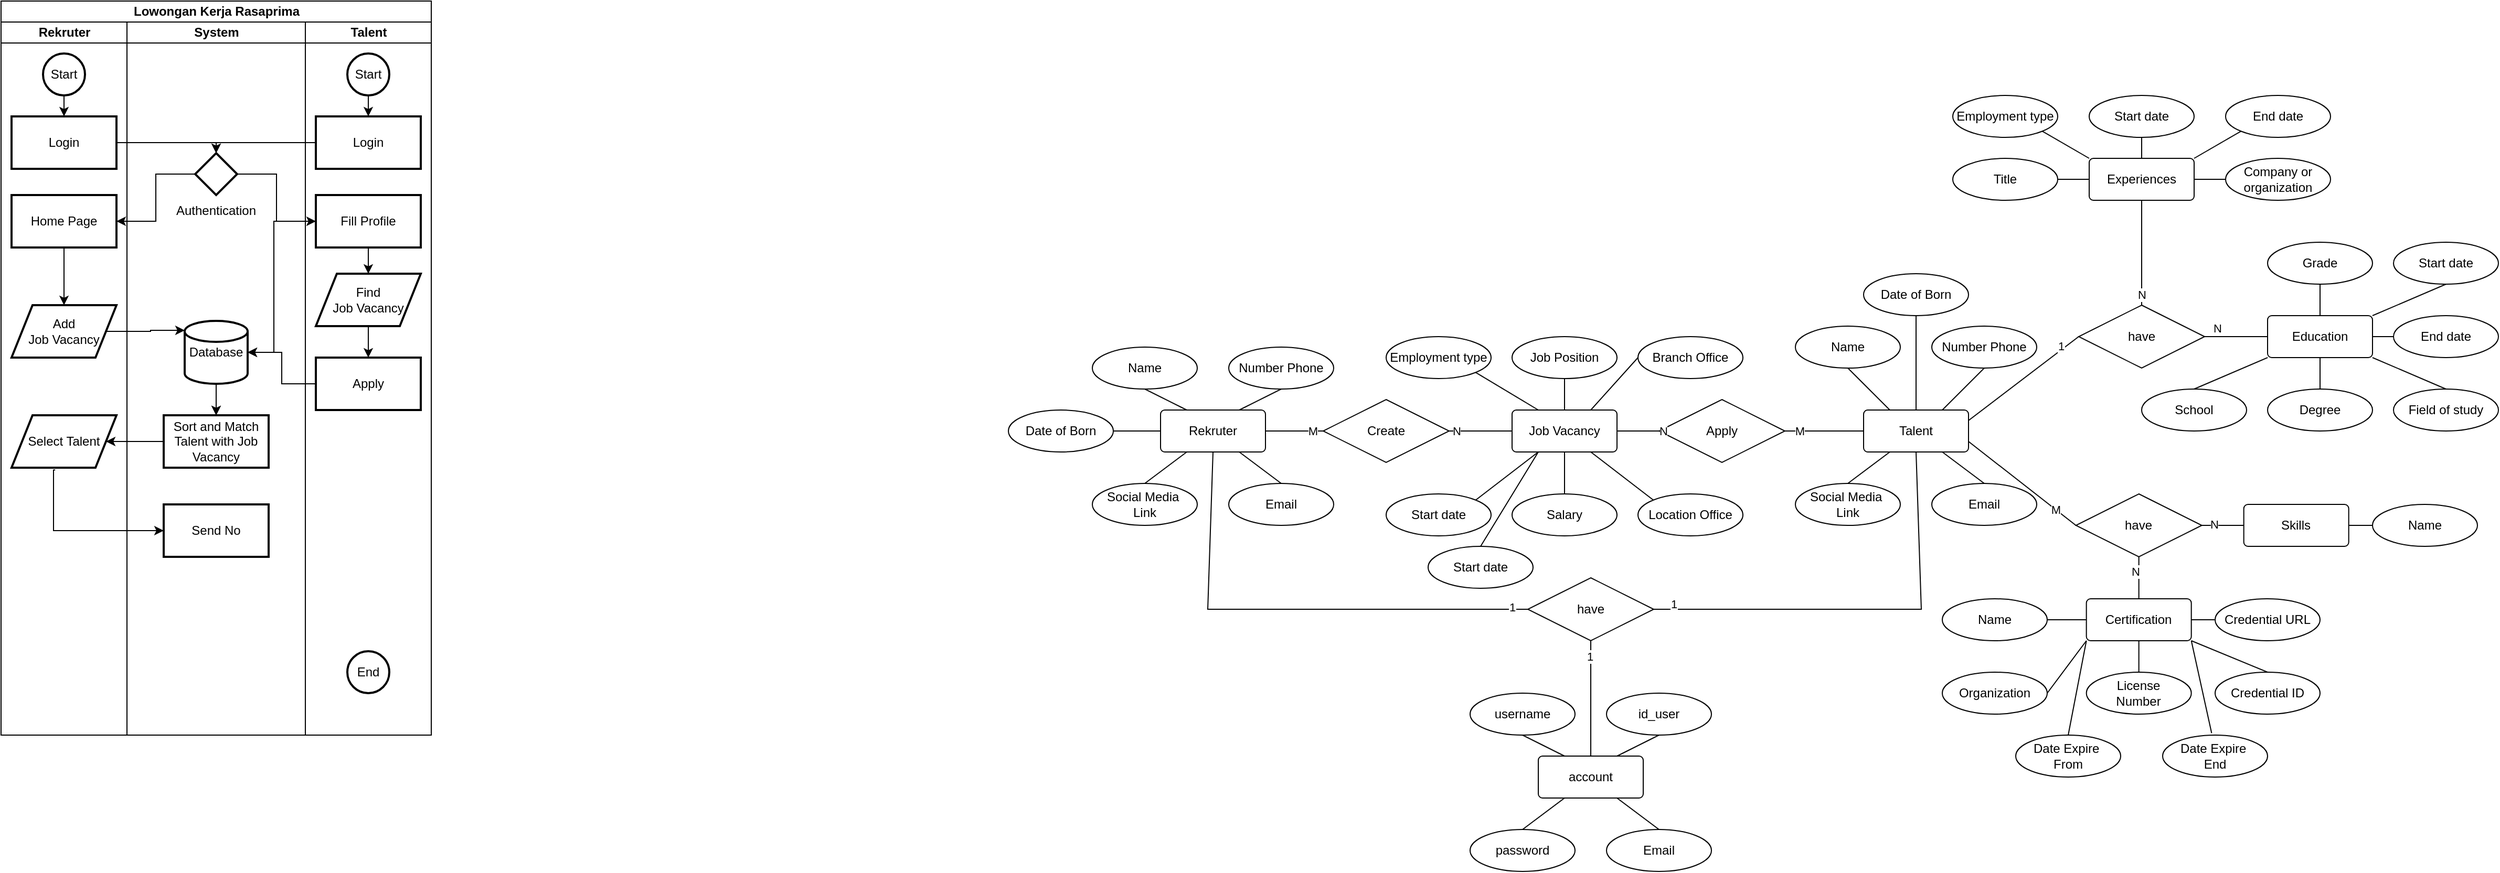 <mxfile version="26.2.13">
  <diagram name="Page-1" id="O7iXT2IoPhU9W17zgHiO">
    <mxGraphModel dx="1566" dy="379" grid="1" gridSize="10" guides="1" tooltips="1" connect="1" arrows="1" fold="1" page="1" pageScale="1" pageWidth="850" pageHeight="1100" math="0" shadow="0">
      <root>
        <mxCell id="0" />
        <mxCell id="1" parent="0" />
        <mxCell id="uvv2mwFOaot9U9cJfKDP-1" value="Lowongan Kerja Rasaprima" style="swimlane;childLayout=stackLayout;resizeParent=1;resizeParentMax=0;startSize=20;html=1;" parent="1" vertex="1">
          <mxGeometry x="-830" y="20" width="410" height="700" as="geometry" />
        </mxCell>
        <mxCell id="uvv2mwFOaot9U9cJfKDP-2" value="Rekruter" style="swimlane;startSize=20;html=1;" parent="uvv2mwFOaot9U9cJfKDP-1" vertex="1">
          <mxGeometry y="20" width="120" height="680" as="geometry" />
        </mxCell>
        <mxCell id="uvv2mwFOaot9U9cJfKDP-7" value="" style="edgeStyle=orthogonalEdgeStyle;rounded=0;orthogonalLoop=1;jettySize=auto;html=1;" parent="uvv2mwFOaot9U9cJfKDP-2" source="uvv2mwFOaot9U9cJfKDP-5" target="uvv2mwFOaot9U9cJfKDP-6" edge="1">
          <mxGeometry relative="1" as="geometry" />
        </mxCell>
        <mxCell id="uvv2mwFOaot9U9cJfKDP-5" value="Start" style="strokeWidth=2;html=1;shape=mxgraph.flowchart.start_2;whiteSpace=wrap;" parent="uvv2mwFOaot9U9cJfKDP-2" vertex="1">
          <mxGeometry x="40" y="30" width="40" height="40" as="geometry" />
        </mxCell>
        <mxCell id="uvv2mwFOaot9U9cJfKDP-6" value="Login" style="whiteSpace=wrap;html=1;strokeWidth=2;" parent="uvv2mwFOaot9U9cJfKDP-2" vertex="1">
          <mxGeometry x="10" y="90" width="100" height="50" as="geometry" />
        </mxCell>
        <mxCell id="uvv2mwFOaot9U9cJfKDP-26" value="" style="edgeStyle=orthogonalEdgeStyle;rounded=0;orthogonalLoop=1;jettySize=auto;html=1;" parent="uvv2mwFOaot9U9cJfKDP-2" source="uvv2mwFOaot9U9cJfKDP-19" target="uvv2mwFOaot9U9cJfKDP-25" edge="1">
          <mxGeometry relative="1" as="geometry" />
        </mxCell>
        <mxCell id="uvv2mwFOaot9U9cJfKDP-19" value="Home Page" style="whiteSpace=wrap;html=1;strokeWidth=2;aspect=fixed;" parent="uvv2mwFOaot9U9cJfKDP-2" vertex="1">
          <mxGeometry x="10" y="165" width="100" height="50" as="geometry" />
        </mxCell>
        <mxCell id="uvv2mwFOaot9U9cJfKDP-25" value="Add&lt;div&gt;Job Vacancy&lt;/div&gt;" style="shape=parallelogram;perimeter=parallelogramPerimeter;whiteSpace=wrap;html=1;fixedSize=1;strokeWidth=2;aspect=fixed;" parent="uvv2mwFOaot9U9cJfKDP-2" vertex="1">
          <mxGeometry x="10" y="270" width="100" height="50" as="geometry" />
        </mxCell>
        <mxCell id="uvv2mwFOaot9U9cJfKDP-41" value="Select Talent" style="shape=parallelogram;perimeter=parallelogramPerimeter;whiteSpace=wrap;html=1;fixedSize=1;strokeWidth=2;aspect=fixed;" parent="uvv2mwFOaot9U9cJfKDP-2" vertex="1">
          <mxGeometry x="10" y="375" width="100" height="50" as="geometry" />
        </mxCell>
        <mxCell id="uvv2mwFOaot9U9cJfKDP-3" value="System" style="swimlane;startSize=20;html=1;" parent="uvv2mwFOaot9U9cJfKDP-1" vertex="1">
          <mxGeometry x="120" y="20" width="170" height="680" as="geometry" />
        </mxCell>
        <mxCell id="uvv2mwFOaot9U9cJfKDP-17" value="" style="rhombus;whiteSpace=wrap;html=1;strokeWidth=2;aspect=fixed;" parent="uvv2mwFOaot9U9cJfKDP-3" vertex="1">
          <mxGeometry x="65" y="125" width="40" height="40" as="geometry" />
        </mxCell>
        <mxCell id="uvv2mwFOaot9U9cJfKDP-37" value="" style="edgeStyle=orthogonalEdgeStyle;rounded=0;orthogonalLoop=1;jettySize=auto;html=1;" parent="uvv2mwFOaot9U9cJfKDP-3" source="uvv2mwFOaot9U9cJfKDP-24" target="uvv2mwFOaot9U9cJfKDP-36" edge="1">
          <mxGeometry relative="1" as="geometry" />
        </mxCell>
        <mxCell id="KHjo7RdjQieYV3Zf0i1Y-23" value="" style="edgeStyle=orthogonalEdgeStyle;rounded=0;orthogonalLoop=1;jettySize=auto;html=1;" edge="1" parent="uvv2mwFOaot9U9cJfKDP-3" source="uvv2mwFOaot9U9cJfKDP-24" target="uvv2mwFOaot9U9cJfKDP-36">
          <mxGeometry relative="1" as="geometry" />
        </mxCell>
        <mxCell id="uvv2mwFOaot9U9cJfKDP-24" value="Database" style="strokeWidth=2;html=1;shape=mxgraph.flowchart.database;whiteSpace=wrap;" parent="uvv2mwFOaot9U9cJfKDP-3" vertex="1">
          <mxGeometry x="55" y="285" width="60" height="60" as="geometry" />
        </mxCell>
        <mxCell id="uvv2mwFOaot9U9cJfKDP-13" value="" style="edgeStyle=orthogonalEdgeStyle;rounded=0;orthogonalLoop=1;jettySize=auto;html=1;entryX=0.5;entryY=0;entryDx=0;entryDy=0;" parent="uvv2mwFOaot9U9cJfKDP-3" source="uvv2mwFOaot9U9cJfKDP-11" target="uvv2mwFOaot9U9cJfKDP-17" edge="1">
          <mxGeometry relative="1" as="geometry">
            <mxPoint x="135" y="115.0" as="targetPoint" />
            <Array as="points">
              <mxPoint x="85" y="115" />
            </Array>
          </mxGeometry>
        </mxCell>
        <mxCell id="uvv2mwFOaot9U9cJfKDP-36" value="Sort and Match Talent with Job Vacancy" style="whiteSpace=wrap;html=1;strokeWidth=2;aspect=fixed;" parent="uvv2mwFOaot9U9cJfKDP-3" vertex="1">
          <mxGeometry x="35" y="375" width="100" height="50" as="geometry" />
        </mxCell>
        <mxCell id="uvv2mwFOaot9U9cJfKDP-40" value="Authentication" style="text;html=1;align=center;verticalAlign=middle;whiteSpace=wrap;rounded=0;" parent="uvv2mwFOaot9U9cJfKDP-3" vertex="1">
          <mxGeometry x="55" y="165" width="60" height="30" as="geometry" />
        </mxCell>
        <mxCell id="KHjo7RdjQieYV3Zf0i1Y-24" value="Send No" style="whiteSpace=wrap;html=1;strokeWidth=2;aspect=fixed;" vertex="1" parent="uvv2mwFOaot9U9cJfKDP-3">
          <mxGeometry x="35" y="460" width="100" height="50" as="geometry" />
        </mxCell>
        <mxCell id="uvv2mwFOaot9U9cJfKDP-4" value="Talent" style="swimlane;startSize=20;html=1;" parent="uvv2mwFOaot9U9cJfKDP-1" vertex="1">
          <mxGeometry x="290" y="20" width="120" height="680" as="geometry" />
        </mxCell>
        <mxCell id="uvv2mwFOaot9U9cJfKDP-12" value="" style="edgeStyle=orthogonalEdgeStyle;rounded=0;orthogonalLoop=1;jettySize=auto;html=1;" parent="uvv2mwFOaot9U9cJfKDP-4" source="uvv2mwFOaot9U9cJfKDP-10" target="uvv2mwFOaot9U9cJfKDP-11" edge="1">
          <mxGeometry relative="1" as="geometry" />
        </mxCell>
        <mxCell id="uvv2mwFOaot9U9cJfKDP-10" value="Start" style="strokeWidth=2;html=1;shape=mxgraph.flowchart.start_2;whiteSpace=wrap;" parent="uvv2mwFOaot9U9cJfKDP-4" vertex="1">
          <mxGeometry x="40" y="30" width="40" height="40" as="geometry" />
        </mxCell>
        <mxCell id="uvv2mwFOaot9U9cJfKDP-11" value="Login" style="whiteSpace=wrap;html=1;strokeWidth=2;" parent="uvv2mwFOaot9U9cJfKDP-4" vertex="1">
          <mxGeometry x="10" y="90" width="100" height="50" as="geometry" />
        </mxCell>
        <mxCell id="uvv2mwFOaot9U9cJfKDP-30" value="" style="edgeStyle=orthogonalEdgeStyle;rounded=0;orthogonalLoop=1;jettySize=auto;html=1;" parent="uvv2mwFOaot9U9cJfKDP-4" source="uvv2mwFOaot9U9cJfKDP-21" target="uvv2mwFOaot9U9cJfKDP-29" edge="1">
          <mxGeometry relative="1" as="geometry" />
        </mxCell>
        <mxCell id="uvv2mwFOaot9U9cJfKDP-21" value="Fill Profile" style="whiteSpace=wrap;html=1;strokeWidth=2;aspect=fixed;" parent="uvv2mwFOaot9U9cJfKDP-4" vertex="1">
          <mxGeometry x="10" y="165" width="100" height="50" as="geometry" />
        </mxCell>
        <mxCell id="uvv2mwFOaot9U9cJfKDP-34" value="" style="edgeStyle=orthogonalEdgeStyle;rounded=0;orthogonalLoop=1;jettySize=auto;html=1;" parent="uvv2mwFOaot9U9cJfKDP-4" source="uvv2mwFOaot9U9cJfKDP-29" target="uvv2mwFOaot9U9cJfKDP-33" edge="1">
          <mxGeometry relative="1" as="geometry" />
        </mxCell>
        <mxCell id="uvv2mwFOaot9U9cJfKDP-29" value="Find&lt;div&gt;Job Vacancy&lt;/div&gt;" style="shape=parallelogram;perimeter=parallelogramPerimeter;whiteSpace=wrap;html=1;fixedSize=1;strokeWidth=2;aspect=fixed;" parent="uvv2mwFOaot9U9cJfKDP-4" vertex="1">
          <mxGeometry x="10" y="240" width="100" height="50" as="geometry" />
        </mxCell>
        <mxCell id="uvv2mwFOaot9U9cJfKDP-33" value="Apply" style="whiteSpace=wrap;html=1;strokeWidth=2;aspect=fixed;" parent="uvv2mwFOaot9U9cJfKDP-4" vertex="1">
          <mxGeometry x="10" y="320" width="100" height="50" as="geometry" />
        </mxCell>
        <mxCell id="uvv2mwFOaot9U9cJfKDP-43" value="End" style="ellipse;whiteSpace=wrap;html=1;strokeWidth=2;aspect=fixed;" parent="uvv2mwFOaot9U9cJfKDP-4" vertex="1">
          <mxGeometry x="40" y="600" width="40" height="40" as="geometry" />
        </mxCell>
        <mxCell id="uvv2mwFOaot9U9cJfKDP-9" value="" style="edgeStyle=orthogonalEdgeStyle;rounded=0;orthogonalLoop=1;jettySize=auto;html=1;entryX=0.5;entryY=0;entryDx=0;entryDy=0;" parent="uvv2mwFOaot9U9cJfKDP-1" source="uvv2mwFOaot9U9cJfKDP-6" target="uvv2mwFOaot9U9cJfKDP-17" edge="1">
          <mxGeometry relative="1" as="geometry">
            <mxPoint x="155" y="135.0" as="targetPoint" />
            <Array as="points">
              <mxPoint x="205" y="135" />
            </Array>
          </mxGeometry>
        </mxCell>
        <mxCell id="uvv2mwFOaot9U9cJfKDP-20" value="" style="edgeStyle=orthogonalEdgeStyle;rounded=0;orthogonalLoop=1;jettySize=auto;html=1;" parent="uvv2mwFOaot9U9cJfKDP-1" source="uvv2mwFOaot9U9cJfKDP-17" target="uvv2mwFOaot9U9cJfKDP-19" edge="1">
          <mxGeometry relative="1" as="geometry" />
        </mxCell>
        <mxCell id="uvv2mwFOaot9U9cJfKDP-22" style="edgeStyle=orthogonalEdgeStyle;rounded=0;orthogonalLoop=1;jettySize=auto;html=1;" parent="uvv2mwFOaot9U9cJfKDP-1" source="uvv2mwFOaot9U9cJfKDP-17" target="uvv2mwFOaot9U9cJfKDP-21" edge="1">
          <mxGeometry relative="1" as="geometry" />
        </mxCell>
        <mxCell id="uvv2mwFOaot9U9cJfKDP-27" style="edgeStyle=orthogonalEdgeStyle;rounded=0;orthogonalLoop=1;jettySize=auto;html=1;exitX=1;exitY=0.5;exitDx=0;exitDy=0;entryX=0;entryY=0.15;entryDx=0;entryDy=0;entryPerimeter=0;" parent="uvv2mwFOaot9U9cJfKDP-1" source="uvv2mwFOaot9U9cJfKDP-25" target="uvv2mwFOaot9U9cJfKDP-24" edge="1">
          <mxGeometry relative="1" as="geometry" />
        </mxCell>
        <mxCell id="uvv2mwFOaot9U9cJfKDP-28" style="edgeStyle=orthogonalEdgeStyle;rounded=0;orthogonalLoop=1;jettySize=auto;html=1;entryX=1;entryY=0.5;entryDx=0;entryDy=0;entryPerimeter=0;" parent="uvv2mwFOaot9U9cJfKDP-1" source="uvv2mwFOaot9U9cJfKDP-21" target="uvv2mwFOaot9U9cJfKDP-24" edge="1">
          <mxGeometry relative="1" as="geometry">
            <Array as="points">
              <mxPoint x="260" y="210" />
              <mxPoint x="260" y="335" />
            </Array>
          </mxGeometry>
        </mxCell>
        <mxCell id="uvv2mwFOaot9U9cJfKDP-35" style="edgeStyle=orthogonalEdgeStyle;rounded=0;orthogonalLoop=1;jettySize=auto;html=1;entryX=1;entryY=0.5;entryDx=0;entryDy=0;entryPerimeter=0;" parent="uvv2mwFOaot9U9cJfKDP-1" source="uvv2mwFOaot9U9cJfKDP-33" target="uvv2mwFOaot9U9cJfKDP-24" edge="1">
          <mxGeometry relative="1" as="geometry" />
        </mxCell>
        <mxCell id="uvv2mwFOaot9U9cJfKDP-42" value="" style="edgeStyle=orthogonalEdgeStyle;rounded=0;orthogonalLoop=1;jettySize=auto;html=1;" parent="uvv2mwFOaot9U9cJfKDP-1" source="uvv2mwFOaot9U9cJfKDP-36" target="uvv2mwFOaot9U9cJfKDP-41" edge="1">
          <mxGeometry relative="1" as="geometry" />
        </mxCell>
        <mxCell id="KHjo7RdjQieYV3Zf0i1Y-22" style="edgeStyle=orthogonalEdgeStyle;rounded=0;orthogonalLoop=1;jettySize=auto;html=1;entryX=0;entryY=0.5;entryDx=0;entryDy=0;exitX=0.416;exitY=1.043;exitDx=0;exitDy=0;exitPerimeter=0;" edge="1" parent="uvv2mwFOaot9U9cJfKDP-1" source="uvv2mwFOaot9U9cJfKDP-41" target="KHjo7RdjQieYV3Zf0i1Y-24">
          <mxGeometry relative="1" as="geometry">
            <mxPoint x="130" y="555" as="targetPoint" />
            <mxPoint x="10.0" y="470" as="sourcePoint" />
            <Array as="points">
              <mxPoint x="50" y="447" />
              <mxPoint x="50" y="505" />
            </Array>
          </mxGeometry>
        </mxCell>
        <mxCell id="XnMNRkMWb_xgs376mnl2-2" value="Talent" style="rounded=1;arcSize=10;whiteSpace=wrap;html=1;align=center;" parent="1" vertex="1">
          <mxGeometry x="945" y="410" width="100" height="40" as="geometry" />
        </mxCell>
        <mxCell id="XnMNRkMWb_xgs376mnl2-4" value="Education" style="rounded=1;arcSize=10;whiteSpace=wrap;html=1;align=center;" parent="1" vertex="1">
          <mxGeometry x="1330" y="320" width="100" height="40" as="geometry" />
        </mxCell>
        <mxCell id="XnMNRkMWb_xgs376mnl2-5" value="Name" style="ellipse;whiteSpace=wrap;html=1;align=center;" parent="1" vertex="1">
          <mxGeometry x="880" y="330" width="100" height="40" as="geometry" />
        </mxCell>
        <mxCell id="XnMNRkMWb_xgs376mnl2-6" value="Number Phone" style="ellipse;whiteSpace=wrap;html=1;align=center;" parent="1" vertex="1">
          <mxGeometry x="1010" y="330" width="100" height="40" as="geometry" />
        </mxCell>
        <mxCell id="XnMNRkMWb_xgs376mnl2-7" value="Email" style="ellipse;whiteSpace=wrap;html=1;align=center;" parent="1" vertex="1">
          <mxGeometry x="1010" y="480" width="100" height="40" as="geometry" />
        </mxCell>
        <mxCell id="XnMNRkMWb_xgs376mnl2-8" value="Skills" style="rounded=1;arcSize=10;whiteSpace=wrap;html=1;align=center;" parent="1" vertex="1">
          <mxGeometry x="1307.33" y="500" width="100" height="40" as="geometry" />
        </mxCell>
        <mxCell id="XnMNRkMWb_xgs376mnl2-9" value="Certification" style="rounded=1;arcSize=10;whiteSpace=wrap;html=1;align=center;" parent="1" vertex="1">
          <mxGeometry x="1157.33" y="590" width="100" height="40" as="geometry" />
        </mxCell>
        <mxCell id="XnMNRkMWb_xgs376mnl2-10" value="Experiences" style="rounded=1;arcSize=10;whiteSpace=wrap;html=1;align=center;" parent="1" vertex="1">
          <mxGeometry x="1160" y="170" width="100" height="40" as="geometry" />
        </mxCell>
        <mxCell id="XnMNRkMWb_xgs376mnl2-11" value="have" style="shape=rhombus;perimeter=rhombusPerimeter;whiteSpace=wrap;html=1;align=center;" parent="1" vertex="1">
          <mxGeometry x="1147.33" y="490" width="120" height="60" as="geometry" />
        </mxCell>
        <mxCell id="XnMNRkMWb_xgs376mnl2-17" value="" style="endArrow=none;html=1;rounded=0;exitX=1;exitY=0.5;exitDx=0;exitDy=0;entryX=0;entryY=0.5;entryDx=0;entryDy=0;" parent="1" source="XnMNRkMWb_xgs376mnl2-11" target="XnMNRkMWb_xgs376mnl2-8" edge="1">
          <mxGeometry relative="1" as="geometry">
            <mxPoint x="1277.33" y="520" as="sourcePoint" />
            <mxPoint x="1167.33" y="530" as="targetPoint" />
          </mxGeometry>
        </mxCell>
        <mxCell id="XnMNRkMWb_xgs376mnl2-19" value="N" style="edgeLabel;html=1;align=center;verticalAlign=middle;resizable=0;points=[];" parent="XnMNRkMWb_xgs376mnl2-17" vertex="1" connectable="0">
          <mxGeometry x="-0.444" y="1" relative="1" as="geometry">
            <mxPoint as="offset" />
          </mxGeometry>
        </mxCell>
        <mxCell id="XnMNRkMWb_xgs376mnl2-20" value="" style="endArrow=none;html=1;rounded=0;exitX=1;exitY=0.75;exitDx=0;exitDy=0;entryX=0;entryY=0.5;entryDx=0;entryDy=0;" parent="1" source="XnMNRkMWb_xgs376mnl2-2" target="XnMNRkMWb_xgs376mnl2-11" edge="1">
          <mxGeometry relative="1" as="geometry">
            <mxPoint x="1070" y="510" as="sourcePoint" />
            <mxPoint x="1230" y="510" as="targetPoint" />
          </mxGeometry>
        </mxCell>
        <mxCell id="XnMNRkMWb_xgs376mnl2-24" value="M" style="edgeLabel;html=1;align=center;verticalAlign=middle;resizable=0;points=[];" parent="XnMNRkMWb_xgs376mnl2-20" vertex="1" connectable="0">
          <mxGeometry x="0.627" relative="1" as="geometry">
            <mxPoint as="offset" />
          </mxGeometry>
        </mxCell>
        <mxCell id="XnMNRkMWb_xgs376mnl2-21" value="" style="endArrow=none;html=1;rounded=0;exitX=0.5;exitY=1;exitDx=0;exitDy=0;entryX=0.5;entryY=0;entryDx=0;entryDy=0;" parent="1" source="XnMNRkMWb_xgs376mnl2-11" target="XnMNRkMWb_xgs376mnl2-9" edge="1">
          <mxGeometry relative="1" as="geometry">
            <mxPoint x="1077.33" y="669.55" as="sourcePoint" />
            <mxPoint x="1237.33" y="669.55" as="targetPoint" />
          </mxGeometry>
        </mxCell>
        <mxCell id="XnMNRkMWb_xgs376mnl2-25" value="N" style="edgeLabel;html=1;align=center;verticalAlign=middle;resizable=0;points=[];" parent="XnMNRkMWb_xgs376mnl2-21" vertex="1" connectable="0">
          <mxGeometry x="-0.304" relative="1" as="geometry">
            <mxPoint x="-4" as="offset" />
          </mxGeometry>
        </mxCell>
        <mxCell id="XnMNRkMWb_xgs376mnl2-22" value="" style="endArrow=none;html=1;rounded=0;exitX=1;exitY=0.5;exitDx=0;exitDy=0;entryX=0;entryY=0.5;entryDx=0;entryDy=0;" parent="1" source="XnMNRkMWb_xgs376mnl2-26" target="XnMNRkMWb_xgs376mnl2-4" edge="1">
          <mxGeometry relative="1" as="geometry">
            <mxPoint x="1230" y="290" as="sourcePoint" />
            <mxPoint x="1390" y="290" as="targetPoint" />
          </mxGeometry>
        </mxCell>
        <mxCell id="XnMNRkMWb_xgs376mnl2-30" value="N" style="edgeLabel;html=1;align=center;verticalAlign=middle;resizable=0;points=[];" parent="XnMNRkMWb_xgs376mnl2-22" vertex="1" connectable="0">
          <mxGeometry x="-0.539" y="2" relative="1" as="geometry">
            <mxPoint x="-2" y="-6" as="offset" />
          </mxGeometry>
        </mxCell>
        <mxCell id="XnMNRkMWb_xgs376mnl2-26" value="have" style="shape=rhombus;perimeter=rhombusPerimeter;whiteSpace=wrap;html=1;align=center;" parent="1" vertex="1">
          <mxGeometry x="1150" y="310" width="120" height="60" as="geometry" />
        </mxCell>
        <mxCell id="XnMNRkMWb_xgs376mnl2-27" value="" style="endArrow=none;html=1;rounded=0;exitX=1;exitY=0.25;exitDx=0;exitDy=0;entryX=0;entryY=0.5;entryDx=0;entryDy=0;" parent="1" source="XnMNRkMWb_xgs376mnl2-2" target="XnMNRkMWb_xgs376mnl2-26" edge="1">
          <mxGeometry relative="1" as="geometry">
            <mxPoint x="950" y="399.09" as="sourcePoint" />
            <mxPoint x="1110" y="399.09" as="targetPoint" />
          </mxGeometry>
        </mxCell>
        <mxCell id="XnMNRkMWb_xgs376mnl2-29" value="1" style="edgeLabel;html=1;align=center;verticalAlign=middle;resizable=0;points=[];" parent="XnMNRkMWb_xgs376mnl2-27" vertex="1" connectable="0">
          <mxGeometry x="0.532" y="3" relative="1" as="geometry">
            <mxPoint x="9" y="-8" as="offset" />
          </mxGeometry>
        </mxCell>
        <mxCell id="XnMNRkMWb_xgs376mnl2-34" value="Title" style="ellipse;whiteSpace=wrap;html=1;align=center;" parent="1" vertex="1">
          <mxGeometry x="1030" y="170" width="100" height="40" as="geometry" />
        </mxCell>
        <mxCell id="XnMNRkMWb_xgs376mnl2-35" value="Employment type" style="ellipse;whiteSpace=wrap;html=1;align=center;" parent="1" vertex="1">
          <mxGeometry x="1030" y="110" width="100" height="40" as="geometry" />
        </mxCell>
        <mxCell id="XnMNRkMWb_xgs376mnl2-36" value="Company or organization" style="ellipse;whiteSpace=wrap;html=1;align=center;" parent="1" vertex="1">
          <mxGeometry x="1290" y="170" width="100" height="40" as="geometry" />
        </mxCell>
        <mxCell id="XnMNRkMWb_xgs376mnl2-37" value="Start date" style="ellipse;whiteSpace=wrap;html=1;align=center;" parent="1" vertex="1">
          <mxGeometry x="1160" y="110" width="100" height="40" as="geometry" />
        </mxCell>
        <mxCell id="XnMNRkMWb_xgs376mnl2-38" value="End date" style="ellipse;whiteSpace=wrap;html=1;align=center;" parent="1" vertex="1">
          <mxGeometry x="1290" y="110" width="100" height="40" as="geometry" />
        </mxCell>
        <mxCell id="XnMNRkMWb_xgs376mnl2-42" value="" style="endArrow=none;html=1;rounded=0;exitX=0;exitY=0.5;exitDx=0;exitDy=0;entryX=1;entryY=0.5;entryDx=0;entryDy=0;" parent="1" source="XnMNRkMWb_xgs376mnl2-10" target="XnMNRkMWb_xgs376mnl2-34" edge="1">
          <mxGeometry relative="1" as="geometry">
            <mxPoint x="1160" y="270" as="sourcePoint" />
            <mxPoint x="1320" y="270" as="targetPoint" />
          </mxGeometry>
        </mxCell>
        <mxCell id="XnMNRkMWb_xgs376mnl2-43" value="" style="endArrow=none;html=1;rounded=0;exitX=0;exitY=0;exitDx=0;exitDy=0;entryX=1;entryY=1;entryDx=0;entryDy=0;" parent="1" source="XnMNRkMWb_xgs376mnl2-10" target="XnMNRkMWb_xgs376mnl2-35" edge="1">
          <mxGeometry relative="1" as="geometry">
            <mxPoint x="1220" y="220" as="sourcePoint" />
            <mxPoint x="1220" y="280" as="targetPoint" />
          </mxGeometry>
        </mxCell>
        <mxCell id="XnMNRkMWb_xgs376mnl2-44" value="" style="endArrow=none;html=1;rounded=0;exitX=1;exitY=0.5;exitDx=0;exitDy=0;entryX=0;entryY=0.5;entryDx=0;entryDy=0;" parent="1" source="XnMNRkMWb_xgs376mnl2-10" target="XnMNRkMWb_xgs376mnl2-36" edge="1">
          <mxGeometry relative="1" as="geometry">
            <mxPoint x="1270" y="220" as="sourcePoint" />
            <mxPoint x="1300" y="260" as="targetPoint" />
          </mxGeometry>
        </mxCell>
        <mxCell id="XnMNRkMWb_xgs376mnl2-45" value="" style="endArrow=none;html=1;rounded=0;exitX=0.5;exitY=0;exitDx=0;exitDy=0;entryX=0.5;entryY=1;entryDx=0;entryDy=0;" parent="1" source="XnMNRkMWb_xgs376mnl2-10" target="XnMNRkMWb_xgs376mnl2-37" edge="1">
          <mxGeometry relative="1" as="geometry">
            <mxPoint x="1270" y="220" as="sourcePoint" />
            <mxPoint x="1300" y="260" as="targetPoint" />
          </mxGeometry>
        </mxCell>
        <mxCell id="XnMNRkMWb_xgs376mnl2-46" value="" style="endArrow=none;html=1;rounded=0;exitX=1;exitY=0;exitDx=0;exitDy=0;entryX=0;entryY=1;entryDx=0;entryDy=0;" parent="1" source="XnMNRkMWb_xgs376mnl2-10" target="XnMNRkMWb_xgs376mnl2-38" edge="1">
          <mxGeometry relative="1" as="geometry">
            <mxPoint x="1220" y="180" as="sourcePoint" />
            <mxPoint x="1220" y="160" as="targetPoint" />
          </mxGeometry>
        </mxCell>
        <mxCell id="XnMNRkMWb_xgs376mnl2-47" value="Name" style="ellipse;whiteSpace=wrap;html=1;align=center;" parent="1" vertex="1">
          <mxGeometry x="1020" y="590" width="100" height="40" as="geometry" />
        </mxCell>
        <mxCell id="XnMNRkMWb_xgs376mnl2-48" value="Organization" style="ellipse;whiteSpace=wrap;html=1;align=center;" parent="1" vertex="1">
          <mxGeometry x="1020" y="660" width="100" height="40" as="geometry" />
        </mxCell>
        <mxCell id="XnMNRkMWb_xgs376mnl2-49" value="License&lt;div&gt;Number&lt;/div&gt;" style="ellipse;whiteSpace=wrap;html=1;align=center;" parent="1" vertex="1">
          <mxGeometry x="1157.33" y="660" width="100" height="40" as="geometry" />
        </mxCell>
        <mxCell id="XnMNRkMWb_xgs376mnl2-50" value="Credential ID" style="ellipse;whiteSpace=wrap;html=1;align=center;" parent="1" vertex="1">
          <mxGeometry x="1280" y="660" width="100" height="40" as="geometry" />
        </mxCell>
        <mxCell id="XnMNRkMWb_xgs376mnl2-51" value="Credential URL" style="ellipse;whiteSpace=wrap;html=1;align=center;" parent="1" vertex="1">
          <mxGeometry x="1280" y="590" width="100" height="40" as="geometry" />
        </mxCell>
        <mxCell id="XnMNRkMWb_xgs376mnl2-52" value="Date Expire&amp;nbsp;&lt;div&gt;From&lt;/div&gt;" style="ellipse;whiteSpace=wrap;html=1;align=center;" parent="1" vertex="1">
          <mxGeometry x="1090" y="720" width="100" height="40" as="geometry" />
        </mxCell>
        <mxCell id="XnMNRkMWb_xgs376mnl2-53" value="Date Expire&amp;nbsp;&lt;div&gt;End&lt;/div&gt;" style="ellipse;whiteSpace=wrap;html=1;align=center;" parent="1" vertex="1">
          <mxGeometry x="1230" y="720" width="100" height="40" as="geometry" />
        </mxCell>
        <mxCell id="XnMNRkMWb_xgs376mnl2-54" value="" style="endArrow=none;html=1;rounded=0;entryX=1;entryY=0.5;entryDx=0;entryDy=0;exitX=0;exitY=0.5;exitDx=0;exitDy=0;" parent="1" source="XnMNRkMWb_xgs376mnl2-9" target="XnMNRkMWb_xgs376mnl2-47" edge="1">
          <mxGeometry relative="1" as="geometry">
            <mxPoint x="1070" y="540" as="sourcePoint" />
            <mxPoint x="1100" y="580" as="targetPoint" />
          </mxGeometry>
        </mxCell>
        <mxCell id="XnMNRkMWb_xgs376mnl2-55" value="" style="endArrow=none;html=1;rounded=0;entryX=1;entryY=0.5;entryDx=0;entryDy=0;exitX=0;exitY=1;exitDx=0;exitDy=0;" parent="1" source="XnMNRkMWb_xgs376mnl2-9" target="XnMNRkMWb_xgs376mnl2-48" edge="1">
          <mxGeometry relative="1" as="geometry">
            <mxPoint x="1167" y="620" as="sourcePoint" />
            <mxPoint x="1130" y="620" as="targetPoint" />
          </mxGeometry>
        </mxCell>
        <mxCell id="XnMNRkMWb_xgs376mnl2-56" value="" style="endArrow=none;html=1;rounded=0;entryX=0.5;entryY=0;entryDx=0;entryDy=0;exitX=0;exitY=1;exitDx=0;exitDy=0;" parent="1" source="XnMNRkMWb_xgs376mnl2-9" target="XnMNRkMWb_xgs376mnl2-52" edge="1">
          <mxGeometry relative="1" as="geometry">
            <mxPoint x="1167" y="640" as="sourcePoint" />
            <mxPoint x="1130" y="690" as="targetPoint" />
          </mxGeometry>
        </mxCell>
        <mxCell id="XnMNRkMWb_xgs376mnl2-57" value="" style="endArrow=none;html=1;rounded=0;entryX=0.5;entryY=0;entryDx=0;entryDy=0;exitX=0.5;exitY=1;exitDx=0;exitDy=0;" parent="1" source="XnMNRkMWb_xgs376mnl2-9" target="XnMNRkMWb_xgs376mnl2-49" edge="1">
          <mxGeometry relative="1" as="geometry">
            <mxPoint x="1167" y="640" as="sourcePoint" />
            <mxPoint x="1150" y="730" as="targetPoint" />
          </mxGeometry>
        </mxCell>
        <mxCell id="XnMNRkMWb_xgs376mnl2-58" value="" style="endArrow=none;html=1;rounded=0;entryX=0.467;entryY=-0.046;entryDx=0;entryDy=0;exitX=1;exitY=1;exitDx=0;exitDy=0;entryPerimeter=0;" parent="1" source="XnMNRkMWb_xgs376mnl2-9" target="XnMNRkMWb_xgs376mnl2-53" edge="1">
          <mxGeometry relative="1" as="geometry">
            <mxPoint x="1217" y="640" as="sourcePoint" />
            <mxPoint x="1217" y="670" as="targetPoint" />
          </mxGeometry>
        </mxCell>
        <mxCell id="XnMNRkMWb_xgs376mnl2-59" value="" style="endArrow=none;html=1;rounded=0;entryX=0.5;entryY=0;entryDx=0;entryDy=0;exitX=1;exitY=1;exitDx=0;exitDy=0;" parent="1" source="XnMNRkMWb_xgs376mnl2-9" target="XnMNRkMWb_xgs376mnl2-50" edge="1">
          <mxGeometry relative="1" as="geometry">
            <mxPoint x="1267" y="640" as="sourcePoint" />
            <mxPoint x="1287" y="728" as="targetPoint" />
          </mxGeometry>
        </mxCell>
        <mxCell id="XnMNRkMWb_xgs376mnl2-60" value="" style="endArrow=none;html=1;rounded=0;entryX=0;entryY=0.5;entryDx=0;entryDy=0;exitX=1;exitY=0.5;exitDx=0;exitDy=0;" parent="1" source="XnMNRkMWb_xgs376mnl2-9" target="XnMNRkMWb_xgs376mnl2-51" edge="1">
          <mxGeometry relative="1" as="geometry">
            <mxPoint x="1267" y="640" as="sourcePoint" />
            <mxPoint x="1340" y="670" as="targetPoint" />
          </mxGeometry>
        </mxCell>
        <mxCell id="XnMNRkMWb_xgs376mnl2-63" value="Name" style="ellipse;whiteSpace=wrap;html=1;align=center;" parent="1" vertex="1">
          <mxGeometry x="1430" y="500" width="100" height="40" as="geometry" />
        </mxCell>
        <mxCell id="XnMNRkMWb_xgs376mnl2-64" value="" style="endArrow=none;html=1;rounded=0;entryX=0;entryY=0.5;entryDx=0;entryDy=0;exitX=1;exitY=0.5;exitDx=0;exitDy=0;" parent="1" source="XnMNRkMWb_xgs376mnl2-8" target="XnMNRkMWb_xgs376mnl2-63" edge="1">
          <mxGeometry relative="1" as="geometry">
            <mxPoint x="1557" y="570" as="sourcePoint" />
            <mxPoint x="1500" y="540" as="targetPoint" />
          </mxGeometry>
        </mxCell>
        <mxCell id="XnMNRkMWb_xgs376mnl2-65" value="" style="endArrow=none;html=1;rounded=0;exitX=0.5;exitY=1;exitDx=0;exitDy=0;entryX=0.5;entryY=0;entryDx=0;entryDy=0;" parent="1" source="XnMNRkMWb_xgs376mnl2-10" target="XnMNRkMWb_xgs376mnl2-26" edge="1">
          <mxGeometry relative="1" as="geometry">
            <mxPoint x="1208.82" y="230" as="sourcePoint" />
            <mxPoint x="1208.82" y="290" as="targetPoint" />
          </mxGeometry>
        </mxCell>
        <mxCell id="XnMNRkMWb_xgs376mnl2-66" value="N" style="edgeLabel;html=1;align=center;verticalAlign=middle;resizable=0;points=[];" parent="XnMNRkMWb_xgs376mnl2-65" vertex="1" connectable="0">
          <mxGeometry x="-0.539" y="2" relative="1" as="geometry">
            <mxPoint x="-2" y="67" as="offset" />
          </mxGeometry>
        </mxCell>
        <mxCell id="XnMNRkMWb_xgs376mnl2-67" value="School" style="ellipse;whiteSpace=wrap;html=1;align=center;" parent="1" vertex="1">
          <mxGeometry x="1210" y="390" width="100" height="40" as="geometry" />
        </mxCell>
        <mxCell id="XnMNRkMWb_xgs376mnl2-68" value="" style="endArrow=none;html=1;rounded=0;exitX=0;exitY=1;exitDx=0;exitDy=0;entryX=0.5;entryY=0;entryDx=0;entryDy=0;" parent="1" source="XnMNRkMWb_xgs376mnl2-4" target="XnMNRkMWb_xgs376mnl2-67" edge="1">
          <mxGeometry relative="1" as="geometry">
            <mxPoint x="1170" y="250" as="sourcePoint" />
            <mxPoint x="1140" y="250" as="targetPoint" />
          </mxGeometry>
        </mxCell>
        <mxCell id="XnMNRkMWb_xgs376mnl2-69" value="Degree" style="ellipse;whiteSpace=wrap;html=1;align=center;" parent="1" vertex="1">
          <mxGeometry x="1330" y="390" width="100" height="40" as="geometry" />
        </mxCell>
        <mxCell id="XnMNRkMWb_xgs376mnl2-70" value="&lt;div&gt;Field of study&lt;/div&gt;" style="ellipse;whiteSpace=wrap;html=1;align=center;" parent="1" vertex="1">
          <mxGeometry x="1450" y="390" width="100" height="40" as="geometry" />
        </mxCell>
        <mxCell id="XnMNRkMWb_xgs376mnl2-71" value="" style="endArrow=none;html=1;rounded=0;exitX=0.5;exitY=1;exitDx=0;exitDy=0;entryX=0.5;entryY=0;entryDx=0;entryDy=0;" parent="1" source="XnMNRkMWb_xgs376mnl2-4" target="XnMNRkMWb_xgs376mnl2-69" edge="1">
          <mxGeometry relative="1" as="geometry">
            <mxPoint x="1340" y="370" as="sourcePoint" />
            <mxPoint x="1270" y="400" as="targetPoint" />
          </mxGeometry>
        </mxCell>
        <mxCell id="XnMNRkMWb_xgs376mnl2-72" value="" style="endArrow=none;html=1;rounded=0;exitX=1;exitY=1;exitDx=0;exitDy=0;entryX=0.5;entryY=0;entryDx=0;entryDy=0;" parent="1" source="XnMNRkMWb_xgs376mnl2-4" target="XnMNRkMWb_xgs376mnl2-70" edge="1">
          <mxGeometry relative="1" as="geometry">
            <mxPoint x="1390" y="370" as="sourcePoint" />
            <mxPoint x="1390" y="400" as="targetPoint" />
          </mxGeometry>
        </mxCell>
        <mxCell id="XnMNRkMWb_xgs376mnl2-73" value="End date" style="ellipse;whiteSpace=wrap;html=1;align=center;" parent="1" vertex="1">
          <mxGeometry x="1450" y="320" width="100" height="40" as="geometry" />
        </mxCell>
        <mxCell id="XnMNRkMWb_xgs376mnl2-74" value="Start date" style="ellipse;whiteSpace=wrap;html=1;align=center;" parent="1" vertex="1">
          <mxGeometry x="1450" y="250" width="100" height="40" as="geometry" />
        </mxCell>
        <mxCell id="XnMNRkMWb_xgs376mnl2-75" value="Grade" style="ellipse;whiteSpace=wrap;html=1;align=center;" parent="1" vertex="1">
          <mxGeometry x="1330" y="250" width="100" height="40" as="geometry" />
        </mxCell>
        <mxCell id="XnMNRkMWb_xgs376mnl2-76" value="" style="endArrow=none;html=1;rounded=0;exitX=0.5;exitY=1;exitDx=0;exitDy=0;entryX=0.5;entryY=0;entryDx=0;entryDy=0;" parent="1" source="XnMNRkMWb_xgs376mnl2-75" target="XnMNRkMWb_xgs376mnl2-4" edge="1">
          <mxGeometry relative="1" as="geometry">
            <mxPoint x="1340" y="370" as="sourcePoint" />
            <mxPoint x="1270" y="400" as="targetPoint" />
          </mxGeometry>
        </mxCell>
        <mxCell id="XnMNRkMWb_xgs376mnl2-77" value="" style="endArrow=none;html=1;rounded=0;exitX=0.5;exitY=1;exitDx=0;exitDy=0;entryX=1;entryY=0;entryDx=0;entryDy=0;" parent="1" source="XnMNRkMWb_xgs376mnl2-74" target="XnMNRkMWb_xgs376mnl2-4" edge="1">
          <mxGeometry relative="1" as="geometry">
            <mxPoint x="1390" y="300" as="sourcePoint" />
            <mxPoint x="1390" y="330" as="targetPoint" />
          </mxGeometry>
        </mxCell>
        <mxCell id="XnMNRkMWb_xgs376mnl2-78" value="" style="endArrow=none;html=1;rounded=0;exitX=0;exitY=0.5;exitDx=0;exitDy=0;entryX=1;entryY=0.5;entryDx=0;entryDy=0;" parent="1" source="XnMNRkMWb_xgs376mnl2-73" target="XnMNRkMWb_xgs376mnl2-4" edge="1">
          <mxGeometry relative="1" as="geometry">
            <mxPoint x="1510" y="300" as="sourcePoint" />
            <mxPoint x="1440" y="330" as="targetPoint" />
          </mxGeometry>
        </mxCell>
        <mxCell id="XnMNRkMWb_xgs376mnl2-79" value="Social Media&amp;nbsp;&lt;div&gt;Link&lt;/div&gt;" style="ellipse;whiteSpace=wrap;html=1;align=center;" parent="1" vertex="1">
          <mxGeometry x="880" y="480" width="100" height="40" as="geometry" />
        </mxCell>
        <mxCell id="XnMNRkMWb_xgs376mnl2-80" value="Date of Born" style="ellipse;whiteSpace=wrap;html=1;align=center;" parent="1" vertex="1">
          <mxGeometry x="945" y="280" width="100" height="40" as="geometry" />
        </mxCell>
        <mxCell id="XnMNRkMWb_xgs376mnl2-81" value="" style="endArrow=none;html=1;rounded=0;exitX=0.5;exitY=0;exitDx=0;exitDy=0;entryX=0.5;entryY=1;entryDx=0;entryDy=0;" parent="1" source="XnMNRkMWb_xgs376mnl2-2" target="XnMNRkMWb_xgs376mnl2-80" edge="1">
          <mxGeometry relative="1" as="geometry">
            <mxPoint x="1170" y="200" as="sourcePoint" />
            <mxPoint x="1140" y="200" as="targetPoint" />
          </mxGeometry>
        </mxCell>
        <mxCell id="XnMNRkMWb_xgs376mnl2-82" value="" style="endArrow=none;html=1;rounded=0;exitX=0.25;exitY=0;exitDx=0;exitDy=0;entryX=0.5;entryY=1;entryDx=0;entryDy=0;" parent="1" source="XnMNRkMWb_xgs376mnl2-2" target="XnMNRkMWb_xgs376mnl2-5" edge="1">
          <mxGeometry relative="1" as="geometry">
            <mxPoint x="1005" y="420" as="sourcePoint" />
            <mxPoint x="1005" y="310" as="targetPoint" />
          </mxGeometry>
        </mxCell>
        <mxCell id="XnMNRkMWb_xgs376mnl2-83" value="" style="endArrow=none;html=1;rounded=0;exitX=0.75;exitY=0;exitDx=0;exitDy=0;entryX=0.5;entryY=1;entryDx=0;entryDy=0;" parent="1" source="XnMNRkMWb_xgs376mnl2-2" target="XnMNRkMWb_xgs376mnl2-6" edge="1">
          <mxGeometry relative="1" as="geometry">
            <mxPoint x="980" y="420" as="sourcePoint" />
            <mxPoint x="940" y="380" as="targetPoint" />
          </mxGeometry>
        </mxCell>
        <mxCell id="XnMNRkMWb_xgs376mnl2-84" value="" style="endArrow=none;html=1;rounded=0;exitX=0.25;exitY=1;exitDx=0;exitDy=0;entryX=0.5;entryY=0;entryDx=0;entryDy=0;" parent="1" source="XnMNRkMWb_xgs376mnl2-2" target="XnMNRkMWb_xgs376mnl2-79" edge="1">
          <mxGeometry relative="1" as="geometry">
            <mxPoint x="980" y="420" as="sourcePoint" />
            <mxPoint x="940" y="380" as="targetPoint" />
          </mxGeometry>
        </mxCell>
        <mxCell id="XnMNRkMWb_xgs376mnl2-85" value="" style="endArrow=none;html=1;rounded=0;exitX=0.75;exitY=1;exitDx=0;exitDy=0;entryX=0.5;entryY=0;entryDx=0;entryDy=0;" parent="1" source="XnMNRkMWb_xgs376mnl2-2" target="XnMNRkMWb_xgs376mnl2-7" edge="1">
          <mxGeometry relative="1" as="geometry">
            <mxPoint x="980" y="460" as="sourcePoint" />
            <mxPoint x="940" y="490" as="targetPoint" />
          </mxGeometry>
        </mxCell>
        <mxCell id="XnMNRkMWb_xgs376mnl2-86" value="Job Vacancy" style="rounded=1;arcSize=10;whiteSpace=wrap;html=1;align=center;" parent="1" vertex="1">
          <mxGeometry x="610" y="410" width="100" height="40" as="geometry" />
        </mxCell>
        <mxCell id="XnMNRkMWb_xgs376mnl2-87" value="Create" style="shape=rhombus;perimeter=rhombusPerimeter;whiteSpace=wrap;html=1;align=center;" parent="1" vertex="1">
          <mxGeometry x="430" y="400" width="120" height="60" as="geometry" />
        </mxCell>
        <mxCell id="XnMNRkMWb_xgs376mnl2-88" value="" style="endArrow=none;html=1;rounded=0;entryX=0;entryY=0.5;entryDx=0;entryDy=0;" parent="1" source="XnMNRkMWb_xgs376mnl2-101" target="XnMNRkMWb_xgs376mnl2-87" edge="1">
          <mxGeometry relative="1" as="geometry">
            <mxPoint x="380" y="430" as="sourcePoint" />
            <mxPoint x="762" y="540" as="targetPoint" />
          </mxGeometry>
        </mxCell>
        <mxCell id="XnMNRkMWb_xgs376mnl2-89" value="M" style="edgeLabel;html=1;align=center;verticalAlign=middle;resizable=0;points=[];" parent="XnMNRkMWb_xgs376mnl2-88" vertex="1" connectable="0">
          <mxGeometry x="0.627" relative="1" as="geometry">
            <mxPoint as="offset" />
          </mxGeometry>
        </mxCell>
        <mxCell id="XnMNRkMWb_xgs376mnl2-90" value="" style="endArrow=none;html=1;rounded=0;entryX=0;entryY=0.5;entryDx=0;entryDy=0;exitX=1;exitY=0.5;exitDx=0;exitDy=0;" parent="1" source="XnMNRkMWb_xgs376mnl2-87" target="XnMNRkMWb_xgs376mnl2-86" edge="1">
          <mxGeometry relative="1" as="geometry">
            <mxPoint x="520" y="580" as="sourcePoint" />
            <mxPoint x="757" y="600" as="targetPoint" />
          </mxGeometry>
        </mxCell>
        <mxCell id="XnMNRkMWb_xgs376mnl2-91" value="N" style="edgeLabel;html=1;align=center;verticalAlign=middle;resizable=0;points=[];" parent="XnMNRkMWb_xgs376mnl2-90" vertex="1" connectable="0">
          <mxGeometry x="-0.304" relative="1" as="geometry">
            <mxPoint x="-14" as="offset" />
          </mxGeometry>
        </mxCell>
        <mxCell id="XnMNRkMWb_xgs376mnl2-92" value="Apply" style="shape=rhombus;perimeter=rhombusPerimeter;whiteSpace=wrap;html=1;align=center;" parent="1" vertex="1">
          <mxGeometry x="750" y="400" width="120" height="60" as="geometry" />
        </mxCell>
        <mxCell id="XnMNRkMWb_xgs376mnl2-94" value="" style="endArrow=none;html=1;rounded=0;entryX=1;entryY=0.5;entryDx=0;entryDy=0;exitX=0;exitY=0.5;exitDx=0;exitDy=0;" parent="1" source="XnMNRkMWb_xgs376mnl2-92" target="XnMNRkMWb_xgs376mnl2-86" edge="1">
          <mxGeometry relative="1" as="geometry">
            <mxPoint x="870" y="430" as="sourcePoint" />
            <mxPoint x="940" y="430" as="targetPoint" />
          </mxGeometry>
        </mxCell>
        <mxCell id="XnMNRkMWb_xgs376mnl2-95" value="N" style="edgeLabel;html=1;align=center;verticalAlign=middle;resizable=0;points=[];" parent="XnMNRkMWb_xgs376mnl2-94" vertex="1" connectable="0">
          <mxGeometry x="-0.304" relative="1" as="geometry">
            <mxPoint x="18" as="offset" />
          </mxGeometry>
        </mxCell>
        <mxCell id="XnMNRkMWb_xgs376mnl2-96" value="" style="endArrow=none;html=1;rounded=0;exitX=0;exitY=0.5;exitDx=0;exitDy=0;entryX=1;entryY=0.5;entryDx=0;entryDy=0;" parent="1" source="XnMNRkMWb_xgs376mnl2-2" target="XnMNRkMWb_xgs376mnl2-92" edge="1">
          <mxGeometry relative="1" as="geometry">
            <mxPoint x="880" y="450" as="sourcePoint" />
            <mxPoint x="920" y="450" as="targetPoint" />
          </mxGeometry>
        </mxCell>
        <mxCell id="XnMNRkMWb_xgs376mnl2-97" value="M" style="edgeLabel;html=1;align=center;verticalAlign=middle;resizable=0;points=[];" parent="XnMNRkMWb_xgs376mnl2-96" vertex="1" connectable="0">
          <mxGeometry x="0.627" relative="1" as="geometry">
            <mxPoint as="offset" />
          </mxGeometry>
        </mxCell>
        <mxCell id="XnMNRkMWb_xgs376mnl2-101" value="Rekruter" style="rounded=1;arcSize=10;whiteSpace=wrap;html=1;align=center;" parent="1" vertex="1">
          <mxGeometry x="275" y="410" width="100" height="40" as="geometry" />
        </mxCell>
        <mxCell id="XnMNRkMWb_xgs376mnl2-102" value="Name" style="ellipse;whiteSpace=wrap;html=1;align=center;" parent="1" vertex="1">
          <mxGeometry x="210" y="350" width="100" height="40" as="geometry" />
        </mxCell>
        <mxCell id="XnMNRkMWb_xgs376mnl2-103" value="Number Phone" style="ellipse;whiteSpace=wrap;html=1;align=center;" parent="1" vertex="1">
          <mxGeometry x="340" y="350" width="100" height="40" as="geometry" />
        </mxCell>
        <mxCell id="XnMNRkMWb_xgs376mnl2-104" value="Email" style="ellipse;whiteSpace=wrap;html=1;align=center;" parent="1" vertex="1">
          <mxGeometry x="340" y="480" width="100" height="40" as="geometry" />
        </mxCell>
        <mxCell id="XnMNRkMWb_xgs376mnl2-107" value="Social Media&amp;nbsp;&lt;div&gt;Link&lt;/div&gt;" style="ellipse;whiteSpace=wrap;html=1;align=center;" parent="1" vertex="1">
          <mxGeometry x="210" y="480" width="100" height="40" as="geometry" />
        </mxCell>
        <mxCell id="XnMNRkMWb_xgs376mnl2-108" value="Date of Born" style="ellipse;whiteSpace=wrap;html=1;align=center;" parent="1" vertex="1">
          <mxGeometry x="130" y="410" width="100" height="40" as="geometry" />
        </mxCell>
        <mxCell id="XnMNRkMWb_xgs376mnl2-109" value="" style="endArrow=none;html=1;rounded=0;exitX=0;exitY=0.5;exitDx=0;exitDy=0;entryX=1;entryY=0.5;entryDx=0;entryDy=0;" parent="1" source="XnMNRkMWb_xgs376mnl2-101" target="XnMNRkMWb_xgs376mnl2-108" edge="1">
          <mxGeometry relative="1" as="geometry">
            <mxPoint x="500" y="200" as="sourcePoint" />
            <mxPoint x="470" y="200" as="targetPoint" />
          </mxGeometry>
        </mxCell>
        <mxCell id="XnMNRkMWb_xgs376mnl2-110" value="" style="endArrow=none;html=1;rounded=0;exitX=0.25;exitY=0;exitDx=0;exitDy=0;entryX=0.5;entryY=1;entryDx=0;entryDy=0;" parent="1" source="XnMNRkMWb_xgs376mnl2-101" target="XnMNRkMWb_xgs376mnl2-102" edge="1">
          <mxGeometry relative="1" as="geometry">
            <mxPoint x="335" y="420" as="sourcePoint" />
            <mxPoint x="335" y="310" as="targetPoint" />
          </mxGeometry>
        </mxCell>
        <mxCell id="XnMNRkMWb_xgs376mnl2-111" value="" style="endArrow=none;html=1;rounded=0;exitX=0.75;exitY=0;exitDx=0;exitDy=0;entryX=0.5;entryY=1;entryDx=0;entryDy=0;" parent="1" source="XnMNRkMWb_xgs376mnl2-101" target="XnMNRkMWb_xgs376mnl2-103" edge="1">
          <mxGeometry relative="1" as="geometry">
            <mxPoint x="310" y="420" as="sourcePoint" />
            <mxPoint x="270" y="380" as="targetPoint" />
          </mxGeometry>
        </mxCell>
        <mxCell id="XnMNRkMWb_xgs376mnl2-112" value="" style="endArrow=none;html=1;rounded=0;exitX=0.25;exitY=1;exitDx=0;exitDy=0;entryX=0.5;entryY=0;entryDx=0;entryDy=0;" parent="1" source="XnMNRkMWb_xgs376mnl2-101" target="XnMNRkMWb_xgs376mnl2-107" edge="1">
          <mxGeometry relative="1" as="geometry">
            <mxPoint x="310" y="420" as="sourcePoint" />
            <mxPoint x="270" y="380" as="targetPoint" />
          </mxGeometry>
        </mxCell>
        <mxCell id="XnMNRkMWb_xgs376mnl2-113" value="" style="endArrow=none;html=1;rounded=0;exitX=0.75;exitY=1;exitDx=0;exitDy=0;entryX=0.5;entryY=0;entryDx=0;entryDy=0;" parent="1" source="XnMNRkMWb_xgs376mnl2-101" target="XnMNRkMWb_xgs376mnl2-104" edge="1">
          <mxGeometry relative="1" as="geometry">
            <mxPoint x="310" y="460" as="sourcePoint" />
            <mxPoint x="270" y="490" as="targetPoint" />
          </mxGeometry>
        </mxCell>
        <mxCell id="XnMNRkMWb_xgs376mnl2-118" value="Job Position" style="ellipse;whiteSpace=wrap;html=1;align=center;" parent="1" vertex="1">
          <mxGeometry x="610" y="340" width="100" height="40" as="geometry" />
        </mxCell>
        <mxCell id="XnMNRkMWb_xgs376mnl2-119" value="Employment type" style="ellipse;whiteSpace=wrap;html=1;align=center;" parent="1" vertex="1">
          <mxGeometry x="490" y="340" width="100" height="40" as="geometry" />
        </mxCell>
        <mxCell id="XnMNRkMWb_xgs376mnl2-120" value="Branch Office" style="ellipse;whiteSpace=wrap;html=1;align=center;" parent="1" vertex="1">
          <mxGeometry x="730" y="340" width="100" height="40" as="geometry" />
        </mxCell>
        <mxCell id="XnMNRkMWb_xgs376mnl2-121" value="Start date" style="ellipse;whiteSpace=wrap;html=1;align=center;" parent="1" vertex="1">
          <mxGeometry x="490" y="490" width="100" height="40" as="geometry" />
        </mxCell>
        <mxCell id="XnMNRkMWb_xgs376mnl2-122" value="Salary" style="ellipse;whiteSpace=wrap;html=1;align=center;" parent="1" vertex="1">
          <mxGeometry x="610" y="490" width="100" height="40" as="geometry" />
        </mxCell>
        <mxCell id="XnMNRkMWb_xgs376mnl2-123" value="" style="endArrow=none;html=1;rounded=0;exitX=0.5;exitY=0;exitDx=0;exitDy=0;entryX=0.5;entryY=1;entryDx=0;entryDy=0;" parent="1" source="XnMNRkMWb_xgs376mnl2-86" target="XnMNRkMWb_xgs376mnl2-118" edge="1">
          <mxGeometry relative="1" as="geometry">
            <mxPoint x="630" y="310" as="sourcePoint" />
            <mxPoint x="790" y="390" as="targetPoint" />
          </mxGeometry>
        </mxCell>
        <mxCell id="XnMNRkMWb_xgs376mnl2-124" value="" style="endArrow=none;html=1;rounded=0;exitX=0.25;exitY=0;exitDx=0;exitDy=0;entryX=1;entryY=1;entryDx=0;entryDy=0;" parent="1" source="XnMNRkMWb_xgs376mnl2-86" target="XnMNRkMWb_xgs376mnl2-119" edge="1">
          <mxGeometry relative="1" as="geometry">
            <mxPoint x="630" y="290" as="sourcePoint" />
            <mxPoint x="690" y="400" as="targetPoint" />
          </mxGeometry>
        </mxCell>
        <mxCell id="XnMNRkMWb_xgs376mnl2-125" value="" style="endArrow=none;html=1;rounded=0;exitX=0.75;exitY=0;exitDx=0;exitDy=0;entryX=0;entryY=0.5;entryDx=0;entryDy=0;" parent="1" source="XnMNRkMWb_xgs376mnl2-86" target="XnMNRkMWb_xgs376mnl2-120" edge="1">
          <mxGeometry relative="1" as="geometry">
            <mxPoint x="730" y="310" as="sourcePoint" />
            <mxPoint x="770" y="380" as="targetPoint" />
          </mxGeometry>
        </mxCell>
        <mxCell id="XnMNRkMWb_xgs376mnl2-126" value="" style="endArrow=none;html=1;rounded=0;exitX=0.25;exitY=1;exitDx=0;exitDy=0;entryX=1;entryY=0;entryDx=0;entryDy=0;" parent="1" source="XnMNRkMWb_xgs376mnl2-86" target="XnMNRkMWb_xgs376mnl2-121" edge="1">
          <mxGeometry relative="1" as="geometry">
            <mxPoint x="540" y="550" as="sourcePoint" />
            <mxPoint x="580" y="500" as="targetPoint" />
          </mxGeometry>
        </mxCell>
        <mxCell id="XnMNRkMWb_xgs376mnl2-127" value="" style="endArrow=none;html=1;rounded=0;exitX=0.5;exitY=1;exitDx=0;exitDy=0;entryX=0.5;entryY=0;entryDx=0;entryDy=0;" parent="1" source="XnMNRkMWb_xgs376mnl2-86" target="XnMNRkMWb_xgs376mnl2-122" edge="1">
          <mxGeometry relative="1" as="geometry">
            <mxPoint x="590" y="550" as="sourcePoint" />
            <mxPoint x="550" y="540" as="targetPoint" />
          </mxGeometry>
        </mxCell>
        <mxCell id="XnMNRkMWb_xgs376mnl2-128" value="Location Office" style="ellipse;whiteSpace=wrap;html=1;align=center;" parent="1" vertex="1">
          <mxGeometry x="730" y="490" width="100" height="40" as="geometry" />
        </mxCell>
        <mxCell id="XnMNRkMWb_xgs376mnl2-130" value="" style="endArrow=none;html=1;rounded=0;exitX=0.75;exitY=1;exitDx=0;exitDy=0;entryX=0;entryY=0;entryDx=0;entryDy=0;" parent="1" source="XnMNRkMWb_xgs376mnl2-86" target="XnMNRkMWb_xgs376mnl2-128" edge="1">
          <mxGeometry relative="1" as="geometry">
            <mxPoint x="740" y="300" as="sourcePoint" />
            <mxPoint x="785" y="274" as="targetPoint" />
          </mxGeometry>
        </mxCell>
        <mxCell id="XnMNRkMWb_xgs376mnl2-131" value="Start date" style="ellipse;whiteSpace=wrap;html=1;align=center;" parent="1" vertex="1">
          <mxGeometry x="530" y="540" width="100" height="40" as="geometry" />
        </mxCell>
        <mxCell id="XnMNRkMWb_xgs376mnl2-132" value="" style="endArrow=none;html=1;rounded=0;exitX=0.25;exitY=1;exitDx=0;exitDy=0;entryX=0.5;entryY=0;entryDx=0;entryDy=0;" parent="1" source="XnMNRkMWb_xgs376mnl2-86" target="XnMNRkMWb_xgs376mnl2-131" edge="1">
          <mxGeometry relative="1" as="geometry">
            <mxPoint x="670" y="460" as="sourcePoint" />
            <mxPoint x="670" y="500" as="targetPoint" />
          </mxGeometry>
        </mxCell>
        <mxCell id="KHjo7RdjQieYV3Zf0i1Y-1" value="have" style="shape=rhombus;perimeter=rhombusPerimeter;whiteSpace=wrap;html=1;align=center;" vertex="1" parent="1">
          <mxGeometry x="625" y="570" width="120" height="60" as="geometry" />
        </mxCell>
        <mxCell id="KHjo7RdjQieYV3Zf0i1Y-2" value="" style="endArrow=none;html=1;rounded=0;entryX=0.5;entryY=1;entryDx=0;entryDy=0;exitX=1;exitY=0.5;exitDx=0;exitDy=0;" edge="1" source="KHjo7RdjQieYV3Zf0i1Y-1" parent="1" target="XnMNRkMWb_xgs376mnl2-2">
          <mxGeometry relative="1" as="geometry">
            <mxPoint x="752.5" y="679.57" as="sourcePoint" />
            <mxPoint x="807.5" y="679.57" as="targetPoint" />
            <Array as="points">
              <mxPoint x="1000" y="600" />
            </Array>
          </mxGeometry>
        </mxCell>
        <mxCell id="KHjo7RdjQieYV3Zf0i1Y-20" value="1" style="edgeLabel;html=1;align=center;verticalAlign=middle;resizable=0;points=[];" vertex="1" connectable="0" parent="KHjo7RdjQieYV3Zf0i1Y-2">
          <mxGeometry x="-0.908" y="5" relative="1" as="geometry">
            <mxPoint as="offset" />
          </mxGeometry>
        </mxCell>
        <mxCell id="KHjo7RdjQieYV3Zf0i1Y-4" value="account" style="rounded=1;arcSize=10;whiteSpace=wrap;html=1;align=center;" vertex="1" parent="1">
          <mxGeometry x="635" y="740" width="100" height="40" as="geometry" />
        </mxCell>
        <mxCell id="KHjo7RdjQieYV3Zf0i1Y-5" value="username" style="ellipse;whiteSpace=wrap;html=1;align=center;" vertex="1" parent="1">
          <mxGeometry x="570" y="680" width="100" height="40" as="geometry" />
        </mxCell>
        <mxCell id="KHjo7RdjQieYV3Zf0i1Y-6" value="id_user" style="ellipse;whiteSpace=wrap;html=1;align=center;" vertex="1" parent="1">
          <mxGeometry x="700" y="680" width="100" height="40" as="geometry" />
        </mxCell>
        <mxCell id="KHjo7RdjQieYV3Zf0i1Y-7" value="Email" style="ellipse;whiteSpace=wrap;html=1;align=center;" vertex="1" parent="1">
          <mxGeometry x="700" y="810" width="100" height="40" as="geometry" />
        </mxCell>
        <mxCell id="KHjo7RdjQieYV3Zf0i1Y-8" value="password" style="ellipse;whiteSpace=wrap;html=1;align=center;" vertex="1" parent="1">
          <mxGeometry x="570" y="810" width="100" height="40" as="geometry" />
        </mxCell>
        <mxCell id="KHjo7RdjQieYV3Zf0i1Y-11" value="" style="endArrow=none;html=1;rounded=0;exitX=0.25;exitY=0;exitDx=0;exitDy=0;entryX=0.5;entryY=1;entryDx=0;entryDy=0;" edge="1" source="KHjo7RdjQieYV3Zf0i1Y-4" target="KHjo7RdjQieYV3Zf0i1Y-5" parent="1">
          <mxGeometry relative="1" as="geometry">
            <mxPoint x="695" y="750" as="sourcePoint" />
            <mxPoint x="695" y="640" as="targetPoint" />
          </mxGeometry>
        </mxCell>
        <mxCell id="KHjo7RdjQieYV3Zf0i1Y-12" value="" style="endArrow=none;html=1;rounded=0;exitX=0.75;exitY=0;exitDx=0;exitDy=0;entryX=0.5;entryY=1;entryDx=0;entryDy=0;" edge="1" source="KHjo7RdjQieYV3Zf0i1Y-4" target="KHjo7RdjQieYV3Zf0i1Y-6" parent="1">
          <mxGeometry relative="1" as="geometry">
            <mxPoint x="670" y="750" as="sourcePoint" />
            <mxPoint x="630" y="710" as="targetPoint" />
          </mxGeometry>
        </mxCell>
        <mxCell id="KHjo7RdjQieYV3Zf0i1Y-13" value="" style="endArrow=none;html=1;rounded=0;exitX=0.25;exitY=1;exitDx=0;exitDy=0;entryX=0.5;entryY=0;entryDx=0;entryDy=0;" edge="1" source="KHjo7RdjQieYV3Zf0i1Y-4" target="KHjo7RdjQieYV3Zf0i1Y-8" parent="1">
          <mxGeometry relative="1" as="geometry">
            <mxPoint x="670" y="750" as="sourcePoint" />
            <mxPoint x="630" y="710" as="targetPoint" />
          </mxGeometry>
        </mxCell>
        <mxCell id="KHjo7RdjQieYV3Zf0i1Y-14" value="" style="endArrow=none;html=1;rounded=0;exitX=0.75;exitY=1;exitDx=0;exitDy=0;entryX=0.5;entryY=0;entryDx=0;entryDy=0;" edge="1" source="KHjo7RdjQieYV3Zf0i1Y-4" target="KHjo7RdjQieYV3Zf0i1Y-7" parent="1">
          <mxGeometry relative="1" as="geometry">
            <mxPoint x="670" y="790" as="sourcePoint" />
            <mxPoint x="630" y="820" as="targetPoint" />
          </mxGeometry>
        </mxCell>
        <mxCell id="KHjo7RdjQieYV3Zf0i1Y-16" value="" style="endArrow=none;html=1;rounded=0;entryX=0.5;entryY=0;entryDx=0;entryDy=0;exitX=0.5;exitY=1;exitDx=0;exitDy=0;" edge="1" parent="1" source="KHjo7RdjQieYV3Zf0i1Y-1" target="KHjo7RdjQieYV3Zf0i1Y-4">
          <mxGeometry relative="1" as="geometry">
            <mxPoint x="657.5" y="659.57" as="sourcePoint" />
            <mxPoint x="712.5" y="659.57" as="targetPoint" />
          </mxGeometry>
        </mxCell>
        <mxCell id="KHjo7RdjQieYV3Zf0i1Y-21" value="1" style="edgeLabel;html=1;align=center;verticalAlign=middle;resizable=0;points=[];" vertex="1" connectable="0" parent="KHjo7RdjQieYV3Zf0i1Y-16">
          <mxGeometry x="-0.754" y="-1" relative="1" as="geometry">
            <mxPoint y="1" as="offset" />
          </mxGeometry>
        </mxCell>
        <mxCell id="KHjo7RdjQieYV3Zf0i1Y-18" value="" style="endArrow=none;html=1;rounded=0;entryX=0;entryY=0.5;entryDx=0;entryDy=0;exitX=0.5;exitY=1;exitDx=0;exitDy=0;" edge="1" parent="1" source="XnMNRkMWb_xgs376mnl2-101" target="KHjo7RdjQieYV3Zf0i1Y-1">
          <mxGeometry relative="1" as="geometry">
            <mxPoint x="530" y="670.0" as="sourcePoint" />
            <mxPoint x="585" y="670.0" as="targetPoint" />
            <Array as="points">
              <mxPoint x="320" y="600" />
            </Array>
          </mxGeometry>
        </mxCell>
        <mxCell id="KHjo7RdjQieYV3Zf0i1Y-19" value="1" style="edgeLabel;html=1;align=center;verticalAlign=middle;resizable=0;points=[];" vertex="1" connectable="0" parent="KHjo7RdjQieYV3Zf0i1Y-18">
          <mxGeometry x="0.937" y="2" relative="1" as="geometry">
            <mxPoint x="-1" as="offset" />
          </mxGeometry>
        </mxCell>
      </root>
    </mxGraphModel>
  </diagram>
</mxfile>
